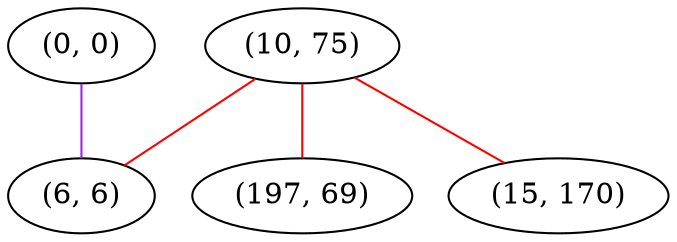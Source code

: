 graph "" {
"(0, 0)";
"(10, 75)";
"(197, 69)";
"(15, 170)";
"(6, 6)";
"(0, 0)" -- "(6, 6)"  [color=purple, key=0, weight=4];
"(10, 75)" -- "(197, 69)"  [color=red, key=0, weight=1];
"(10, 75)" -- "(15, 170)"  [color=red, key=0, weight=1];
"(10, 75)" -- "(6, 6)"  [color=red, key=0, weight=1];
}
